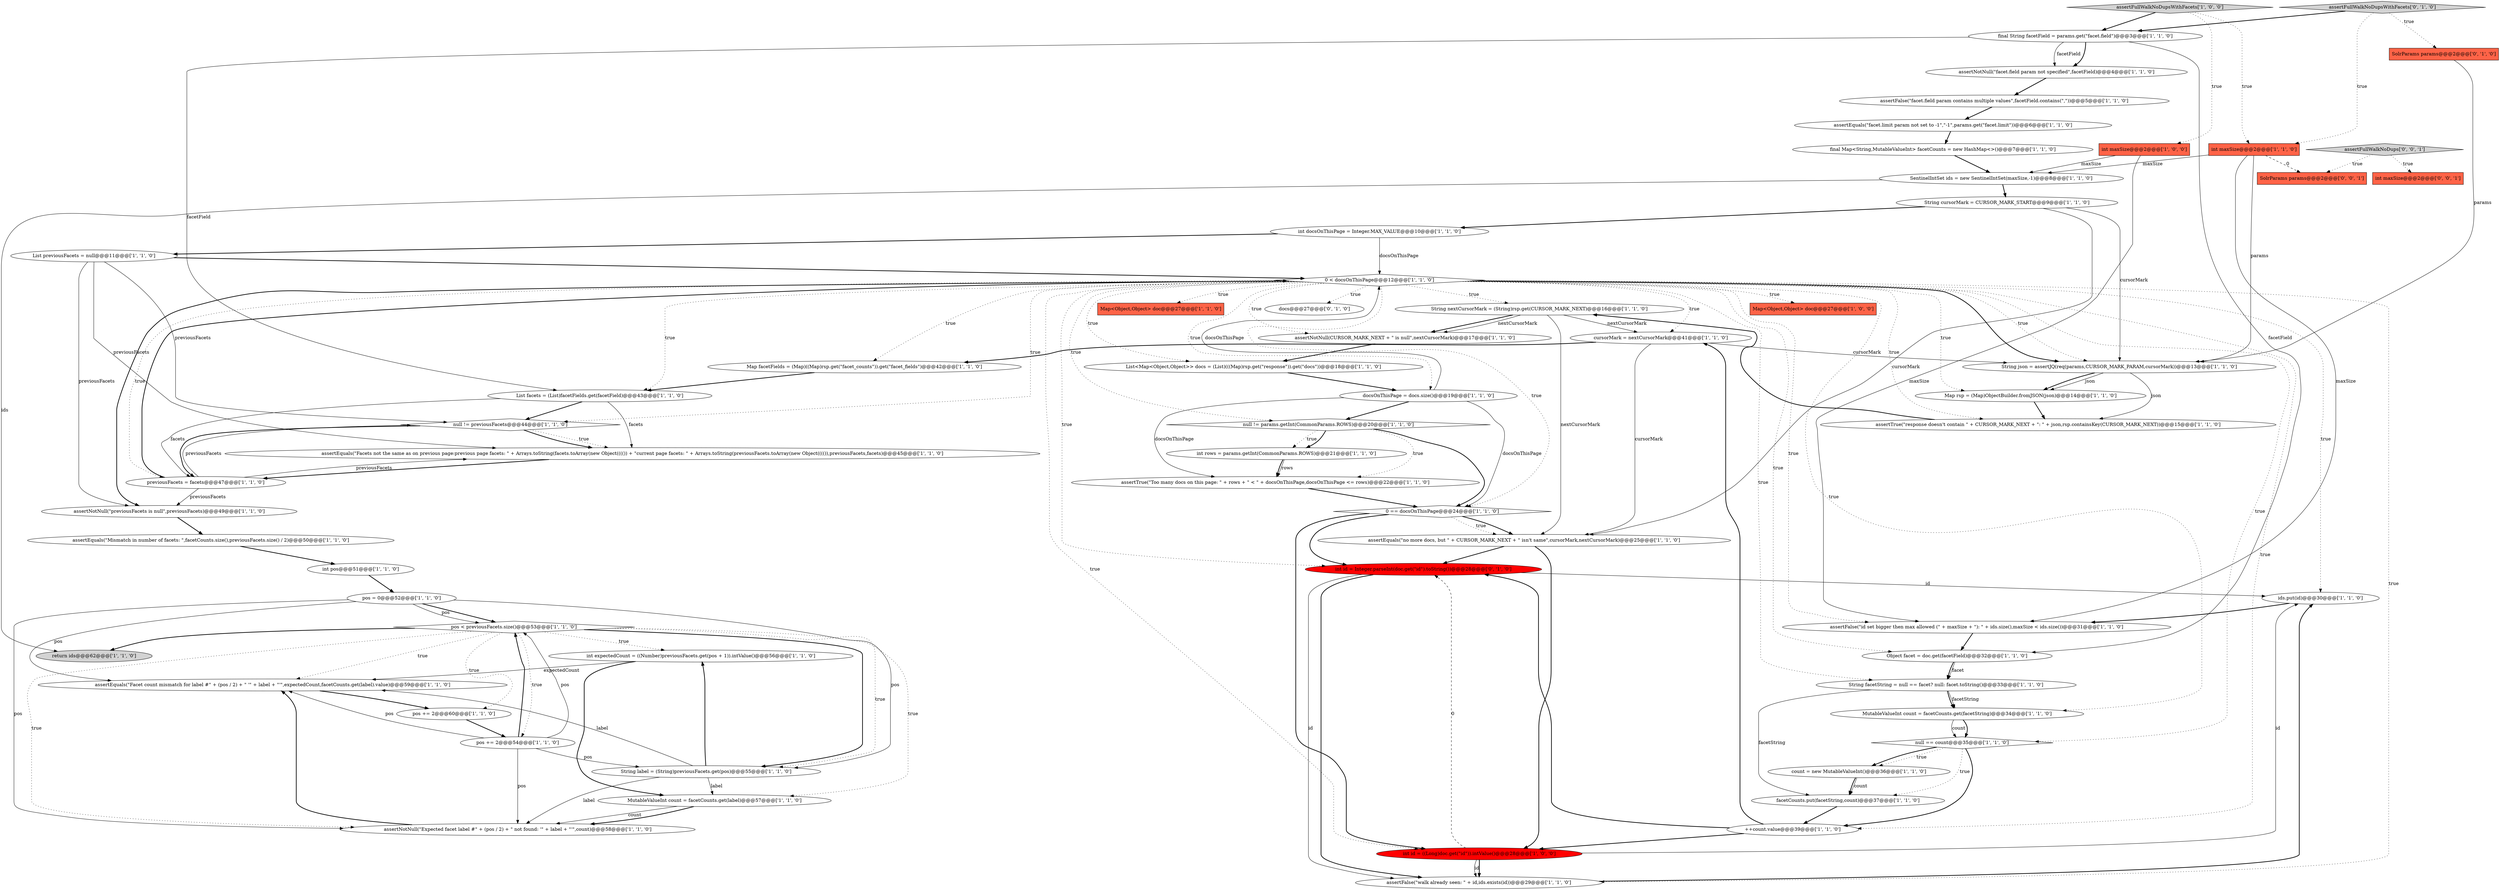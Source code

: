 digraph {
10 [style = filled, label = "0 < docsOnThisPage@@@12@@@['1', '1', '0']", fillcolor = white, shape = diamond image = "AAA0AAABBB1BBB"];
8 [style = filled, label = "assertEquals(\"Mismatch in number of facets: \",facetCounts.size(),previousFacets.size() / 2)@@@50@@@['1', '1', '0']", fillcolor = white, shape = ellipse image = "AAA0AAABBB1BBB"];
38 [style = filled, label = "assertFalse(\"facet.field param contains multiple values\",facetField.contains(\",\"))@@@5@@@['1', '1', '0']", fillcolor = white, shape = ellipse image = "AAA0AAABBB1BBB"];
21 [style = filled, label = "int expectedCount = ((Number)previousFacets.get(pos + 1)).intValue()@@@56@@@['1', '1', '0']", fillcolor = white, shape = ellipse image = "AAA0AAABBB1BBB"];
42 [style = filled, label = "List previousFacets = null@@@11@@@['1', '1', '0']", fillcolor = white, shape = ellipse image = "AAA0AAABBB1BBB"];
12 [style = filled, label = "String nextCursorMark = (String)rsp.get(CURSOR_MARK_NEXT)@@@16@@@['1', '1', '0']", fillcolor = white, shape = ellipse image = "AAA0AAABBB1BBB"];
48 [style = filled, label = "int pos@@@51@@@['1', '1', '0']", fillcolor = white, shape = ellipse image = "AAA0AAABBB1BBB"];
4 [style = filled, label = "null != previousFacets@@@44@@@['1', '1', '0']", fillcolor = white, shape = diamond image = "AAA0AAABBB1BBB"];
33 [style = filled, label = "assertNotNull(\"facet.field param not specified\",facetField)@@@4@@@['1', '1', '0']", fillcolor = white, shape = ellipse image = "AAA0AAABBB1BBB"];
3 [style = filled, label = "List facets = (List)facetFields.get(facetField)@@@43@@@['1', '1', '0']", fillcolor = white, shape = ellipse image = "AAA0AAABBB1BBB"];
52 [style = filled, label = "int docsOnThisPage = Integer.MAX_VALUE@@@10@@@['1', '1', '0']", fillcolor = white, shape = ellipse image = "AAA0AAABBB1BBB"];
5 [style = filled, label = "ids.put(id)@@@30@@@['1', '1', '0']", fillcolor = white, shape = ellipse image = "AAA0AAABBB1BBB"];
16 [style = filled, label = "assertEquals(\"Facets not the same as on previous page:previous page facets: \" + Arrays.toString(facets.toArray(new Object(((()) + \"current page facets: \" + Arrays.toString(previousFacets.toArray(new Object(((()),previousFacets,facets)@@@45@@@['1', '1', '0']", fillcolor = white, shape = ellipse image = "AAA0AAABBB1BBB"];
61 [style = filled, label = "int maxSize@@@2@@@['0', '0', '1']", fillcolor = tomato, shape = box image = "AAA0AAABBB3BBB"];
9 [style = filled, label = "final Map<String,MutableValueInt> facetCounts = new HashMap<>()@@@7@@@['1', '1', '0']", fillcolor = white, shape = ellipse image = "AAA0AAABBB1BBB"];
39 [style = filled, label = "int rows = params.getInt(CommonParams.ROWS)@@@21@@@['1', '1', '0']", fillcolor = white, shape = ellipse image = "AAA0AAABBB1BBB"];
63 [style = filled, label = "assertFullWalkNoDups['0', '0', '1']", fillcolor = lightgray, shape = diamond image = "AAA0AAABBB3BBB"];
34 [style = filled, label = "assertTrue(\"Too many docs on this page: \" + rows + \" < \" + docsOnThisPage,docsOnThisPage <= rows)@@@22@@@['1', '1', '0']", fillcolor = white, shape = ellipse image = "AAA0AAABBB1BBB"];
23 [style = filled, label = "assertFalse(\"id set bigger then max allowed (\" + maxSize + \"): \" + ids.size(),maxSize < ids.size())@@@31@@@['1', '1', '0']", fillcolor = white, shape = ellipse image = "AAA0AAABBB1BBB"];
17 [style = filled, label = "previousFacets = facets@@@47@@@['1', '1', '0']", fillcolor = white, shape = ellipse image = "AAA0AAABBB1BBB"];
36 [style = filled, label = "pos < previousFacets.size()@@@53@@@['1', '1', '0']", fillcolor = white, shape = diamond image = "AAA0AAABBB1BBB"];
0 [style = filled, label = "String json = assertJQ(req(params,CURSOR_MARK_PARAM,cursorMark))@@@13@@@['1', '1', '0']", fillcolor = white, shape = ellipse image = "AAA0AAABBB1BBB"];
6 [style = filled, label = "Map<Object,Object> doc@@@27@@@['1', '0', '0']", fillcolor = tomato, shape = box image = "AAA0AAABBB1BBB"];
60 [style = filled, label = "assertFullWalkNoDupsWithFacets['0', '1', '0']", fillcolor = lightgray, shape = diamond image = "AAA0AAABBB2BBB"];
29 [style = filled, label = "pos += 2@@@54@@@['1', '1', '0']", fillcolor = white, shape = ellipse image = "AAA0AAABBB1BBB"];
7 [style = filled, label = "MutableValueInt count = facetCounts.get(facetString)@@@34@@@['1', '1', '0']", fillcolor = white, shape = ellipse image = "AAA0AAABBB1BBB"];
55 [style = filled, label = "cursorMark = nextCursorMark@@@41@@@['1', '1', '0']", fillcolor = white, shape = ellipse image = "AAA0AAABBB1BBB"];
59 [style = filled, label = "SolrParams params@@@2@@@['0', '1', '0']", fillcolor = tomato, shape = box image = "AAA0AAABBB2BBB"];
22 [style = filled, label = "docsOnThisPage = docs.size()@@@19@@@['1', '1', '0']", fillcolor = white, shape = ellipse image = "AAA0AAABBB1BBB"];
40 [style = filled, label = "assertEquals(\"Facet count mismatch for label #\" + (pos / 2) + \" '\" + label + \"'\",expectedCount,facetCounts.get(label).value)@@@59@@@['1', '1', '0']", fillcolor = white, shape = ellipse image = "AAA0AAABBB1BBB"];
32 [style = filled, label = "return ids@@@62@@@['1', '1', '0']", fillcolor = lightgray, shape = ellipse image = "AAA0AAABBB1BBB"];
51 [style = filled, label = "final String facetField = params.get(\"facet.field\")@@@3@@@['1', '1', '0']", fillcolor = white, shape = ellipse image = "AAA0AAABBB1BBB"];
13 [style = filled, label = "SentinelIntSet ids = new SentinelIntSet(maxSize,-1)@@@8@@@['1', '1', '0']", fillcolor = white, shape = ellipse image = "AAA0AAABBB1BBB"];
58 [style = filled, label = "int id = Integer.parseInt(doc.get(\"id\").toString())@@@28@@@['0', '1', '0']", fillcolor = red, shape = ellipse image = "AAA1AAABBB2BBB"];
11 [style = filled, label = "assertFullWalkNoDupsWithFacets['1', '0', '0']", fillcolor = lightgray, shape = diamond image = "AAA0AAABBB1BBB"];
28 [style = filled, label = "null == count@@@35@@@['1', '1', '0']", fillcolor = white, shape = diamond image = "AAA0AAABBB1BBB"];
30 [style = filled, label = "null != params.getInt(CommonParams.ROWS)@@@20@@@['1', '1', '0']", fillcolor = white, shape = diamond image = "AAA0AAABBB1BBB"];
49 [style = filled, label = "++count.value@@@39@@@['1', '1', '0']", fillcolor = white, shape = ellipse image = "AAA0AAABBB1BBB"];
43 [style = filled, label = "Map rsp = (Map)ObjectBuilder.fromJSON(json)@@@14@@@['1', '1', '0']", fillcolor = white, shape = ellipse image = "AAA0AAABBB1BBB"];
45 [style = filled, label = "assertEquals(\"facet.limit param not set to -1\",\"-1\",params.get(\"facet.limit\"))@@@6@@@['1', '1', '0']", fillcolor = white, shape = ellipse image = "AAA0AAABBB1BBB"];
19 [style = filled, label = "assertEquals(\"no more docs, but \" + CURSOR_MARK_NEXT + \" isn't same\",cursorMark,nextCursorMark)@@@25@@@['1', '1', '0']", fillcolor = white, shape = ellipse image = "AAA0AAABBB1BBB"];
53 [style = filled, label = "List<Map<Object,Object>> docs = (List)(((Map)rsp.get(\"response\")).get(\"docs\"))@@@18@@@['1', '1', '0']", fillcolor = white, shape = ellipse image = "AAA0AAABBB1BBB"];
50 [style = filled, label = "Map<Object,Object> doc@@@27@@@['1', '1', '0']", fillcolor = tomato, shape = box image = "AAA0AAABBB1BBB"];
56 [style = filled, label = "Object facet = doc.get(facetField)@@@32@@@['1', '1', '0']", fillcolor = white, shape = ellipse image = "AAA0AAABBB1BBB"];
25 [style = filled, label = "int maxSize@@@2@@@['1', '0', '0']", fillcolor = tomato, shape = box image = "AAA0AAABBB1BBB"];
41 [style = filled, label = "MutableValueInt count = facetCounts.get(label)@@@57@@@['1', '1', '0']", fillcolor = white, shape = ellipse image = "AAA0AAABBB1BBB"];
2 [style = filled, label = "String label = (String)previousFacets.get(pos)@@@55@@@['1', '1', '0']", fillcolor = white, shape = ellipse image = "AAA0AAABBB1BBB"];
26 [style = filled, label = "int id = ((Long)doc.get(\"id\")).intValue()@@@28@@@['1', '0', '0']", fillcolor = red, shape = ellipse image = "AAA1AAABBB1BBB"];
31 [style = filled, label = "pos = 0@@@52@@@['1', '1', '0']", fillcolor = white, shape = ellipse image = "AAA0AAABBB1BBB"];
57 [style = filled, label = "docs@@@27@@@['0', '1', '0']", fillcolor = white, shape = ellipse image = "AAA0AAABBB2BBB"];
14 [style = filled, label = "Map facetFields = (Map)((Map)rsp.get(\"facet_counts\")).get(\"facet_fields\")@@@42@@@['1', '1', '0']", fillcolor = white, shape = ellipse image = "AAA0AAABBB1BBB"];
18 [style = filled, label = "count = new MutableValueInt()@@@36@@@['1', '1', '0']", fillcolor = white, shape = ellipse image = "AAA0AAABBB1BBB"];
27 [style = filled, label = "int maxSize@@@2@@@['1', '1', '0']", fillcolor = tomato, shape = box image = "AAA0AAABBB1BBB"];
37 [style = filled, label = "pos += 2@@@60@@@['1', '1', '0']", fillcolor = white, shape = ellipse image = "AAA0AAABBB1BBB"];
15 [style = filled, label = "assertTrue(\"response doesn't contain \" + CURSOR_MARK_NEXT + \": \" + json,rsp.containsKey(CURSOR_MARK_NEXT))@@@15@@@['1', '1', '0']", fillcolor = white, shape = ellipse image = "AAA0AAABBB1BBB"];
1 [style = filled, label = "assertNotNull(\"previousFacets is null\",previousFacets)@@@49@@@['1', '1', '0']", fillcolor = white, shape = ellipse image = "AAA0AAABBB1BBB"];
20 [style = filled, label = "assertFalse(\"walk already seen: \" + id,ids.exists(id))@@@29@@@['1', '1', '0']", fillcolor = white, shape = ellipse image = "AAA0AAABBB1BBB"];
44 [style = filled, label = "assertNotNull(CURSOR_MARK_NEXT + \" is null\",nextCursorMark)@@@17@@@['1', '1', '0']", fillcolor = white, shape = ellipse image = "AAA0AAABBB1BBB"];
47 [style = filled, label = "0 == docsOnThisPage@@@24@@@['1', '1', '0']", fillcolor = white, shape = diamond image = "AAA0AAABBB1BBB"];
54 [style = filled, label = "String facetString = null == facet? null: facet.toString()@@@33@@@['1', '1', '0']", fillcolor = white, shape = ellipse image = "AAA0AAABBB1BBB"];
62 [style = filled, label = "SolrParams params@@@2@@@['0', '0', '1']", fillcolor = tomato, shape = box image = "AAA0AAABBB3BBB"];
24 [style = filled, label = "assertNotNull(\"Expected facet label #\" + (pos / 2) + \" not found: '\" + label + \"'\",count)@@@58@@@['1', '1', '0']", fillcolor = white, shape = ellipse image = "AAA0AAABBB1BBB"];
35 [style = filled, label = "facetCounts.put(facetString,count)@@@37@@@['1', '1', '0']", fillcolor = white, shape = ellipse image = "AAA0AAABBB1BBB"];
46 [style = filled, label = "String cursorMark = CURSOR_MARK_START@@@9@@@['1', '1', '0']", fillcolor = white, shape = ellipse image = "AAA0AAABBB1BBB"];
14->3 [style = bold, label=""];
17->1 [style = solid, label="previousFacets"];
10->49 [style = dotted, label="true"];
10->44 [style = dotted, label="true"];
12->44 [style = bold, label=""];
28->35 [style = dotted, label="true"];
58->5 [style = solid, label="id"];
55->14 [style = bold, label=""];
17->4 [style = solid, label="previousFacets"];
10->3 [style = dotted, label="true"];
36->21 [style = dotted, label="true"];
31->40 [style = solid, label="pos"];
44->53 [style = bold, label=""];
3->4 [style = bold, label=""];
10->30 [style = dotted, label="true"];
22->30 [style = bold, label=""];
60->59 [style = dotted, label="true"];
56->54 [style = bold, label=""];
29->24 [style = solid, label="pos"];
49->55 [style = bold, label=""];
41->24 [style = solid, label="count"];
10->50 [style = dotted, label="true"];
42->1 [style = solid, label="previousFacets"];
10->47 [style = dotted, label="true"];
29->36 [style = solid, label="pos"];
58->20 [style = bold, label=""];
63->61 [style = dotted, label="true"];
10->20 [style = dotted, label="true"];
36->2 [style = bold, label=""];
28->18 [style = dotted, label="true"];
26->58 [style = dashed, label="0"];
47->26 [style = bold, label=""];
18->35 [style = bold, label=""];
13->46 [style = bold, label=""];
22->47 [style = solid, label="docsOnThisPage"];
3->17 [style = solid, label="facets"];
0->15 [style = solid, label="json"];
10->4 [style = dotted, label="true"];
22->10 [style = solid, label="docsOnThisPage"];
30->39 [style = dotted, label="true"];
58->20 [style = solid, label="id"];
36->24 [style = dotted, label="true"];
4->16 [style = bold, label=""];
2->24 [style = solid, label="label"];
40->37 [style = bold, label=""];
60->51 [style = bold, label=""];
29->36 [style = bold, label=""];
46->19 [style = solid, label="cursorMark"];
56->54 [style = solid, label="facet"];
10->6 [style = dotted, label="true"];
11->51 [style = bold, label=""];
28->18 [style = bold, label=""];
5->23 [style = bold, label=""];
3->16 [style = solid, label="facets"];
49->58 [style = bold, label=""];
39->34 [style = bold, label=""];
29->40 [style = solid, label="pos"];
12->19 [style = solid, label="nextCursorMark"];
2->40 [style = solid, label="label"];
34->47 [style = bold, label=""];
10->43 [style = dotted, label="true"];
21->41 [style = bold, label=""];
37->29 [style = bold, label=""];
10->55 [style = dotted, label="true"];
36->2 [style = dotted, label="true"];
38->45 [style = bold, label=""];
24->40 [style = bold, label=""];
16->17 [style = bold, label=""];
36->40 [style = dotted, label="true"];
54->7 [style = solid, label="facetString"];
47->58 [style = bold, label=""];
22->34 [style = solid, label="docsOnThisPage"];
52->42 [style = bold, label=""];
10->23 [style = dotted, label="true"];
2->21 [style = bold, label=""];
19->26 [style = bold, label=""];
10->0 [style = bold, label=""];
54->35 [style = solid, label="facetString"];
10->0 [style = dotted, label="true"];
10->26 [style = dotted, label="true"];
17->16 [style = solid, label="previousFacets"];
15->12 [style = bold, label=""];
30->47 [style = bold, label=""];
26->20 [style = solid, label="id"];
36->29 [style = dotted, label="true"];
10->57 [style = dotted, label="true"];
10->1 [style = bold, label=""];
26->20 [style = bold, label=""];
27->0 [style = solid, label="params"];
31->2 [style = solid, label="pos"];
17->10 [style = bold, label=""];
54->7 [style = bold, label=""];
1->8 [style = bold, label=""];
4->17 [style = bold, label=""];
10->28 [style = dotted, label="true"];
27->13 [style = solid, label="maxSize"];
60->27 [style = dotted, label="true"];
0->43 [style = bold, label=""];
47->19 [style = dotted, label="true"];
28->49 [style = bold, label=""];
55->19 [style = solid, label="cursorMark"];
31->36 [style = bold, label=""];
27->62 [style = dashed, label="0"];
35->49 [style = bold, label=""];
51->33 [style = solid, label="facetField"];
30->34 [style = dotted, label="true"];
36->37 [style = dotted, label="true"];
13->32 [style = solid, label="ids"];
10->56 [style = dotted, label="true"];
48->31 [style = bold, label=""];
10->17 [style = dotted, label="true"];
46->0 [style = solid, label="cursorMark"];
25->23 [style = solid, label="maxSize"];
52->10 [style = solid, label="docsOnThisPage"];
11->27 [style = dotted, label="true"];
31->36 [style = solid, label="pos"];
7->28 [style = bold, label=""];
12->44 [style = solid, label="nextCursorMark"];
25->13 [style = solid, label="maxSize"];
63->62 [style = dotted, label="true"];
39->34 [style = solid, label="rows"];
18->35 [style = solid, label="count"];
45->9 [style = bold, label=""];
29->2 [style = solid, label="pos"];
31->24 [style = solid, label="pos"];
36->41 [style = dotted, label="true"];
23->56 [style = bold, label=""];
10->12 [style = dotted, label="true"];
42->16 [style = solid, label="previousFacets"];
2->41 [style = solid, label="label"];
41->24 [style = bold, label=""];
51->56 [style = solid, label="facetField"];
0->43 [style = solid, label="json"];
42->4 [style = solid, label="previousFacets"];
10->53 [style = dotted, label="true"];
36->32 [style = bold, label=""];
53->22 [style = bold, label=""];
59->0 [style = solid, label="params"];
46->52 [style = bold, label=""];
55->0 [style = solid, label="cursorMark"];
21->40 [style = solid, label="expectedCount"];
10->5 [style = dotted, label="true"];
20->5 [style = bold, label=""];
10->14 [style = dotted, label="true"];
10->15 [style = dotted, label="true"];
19->58 [style = bold, label=""];
8->48 [style = bold, label=""];
26->5 [style = solid, label="id"];
11->25 [style = dotted, label="true"];
10->58 [style = dotted, label="true"];
43->15 [style = bold, label=""];
42->10 [style = bold, label=""];
47->19 [style = bold, label=""];
12->55 [style = solid, label="nextCursorMark"];
30->39 [style = bold, label=""];
27->23 [style = solid, label="maxSize"];
10->22 [style = dotted, label="true"];
51->3 [style = solid, label="facetField"];
33->38 [style = bold, label=""];
10->54 [style = dotted, label="true"];
4->16 [style = dotted, label="true"];
49->26 [style = bold, label=""];
10->7 [style = dotted, label="true"];
7->28 [style = solid, label="count"];
9->13 [style = bold, label=""];
51->33 [style = bold, label=""];
}
